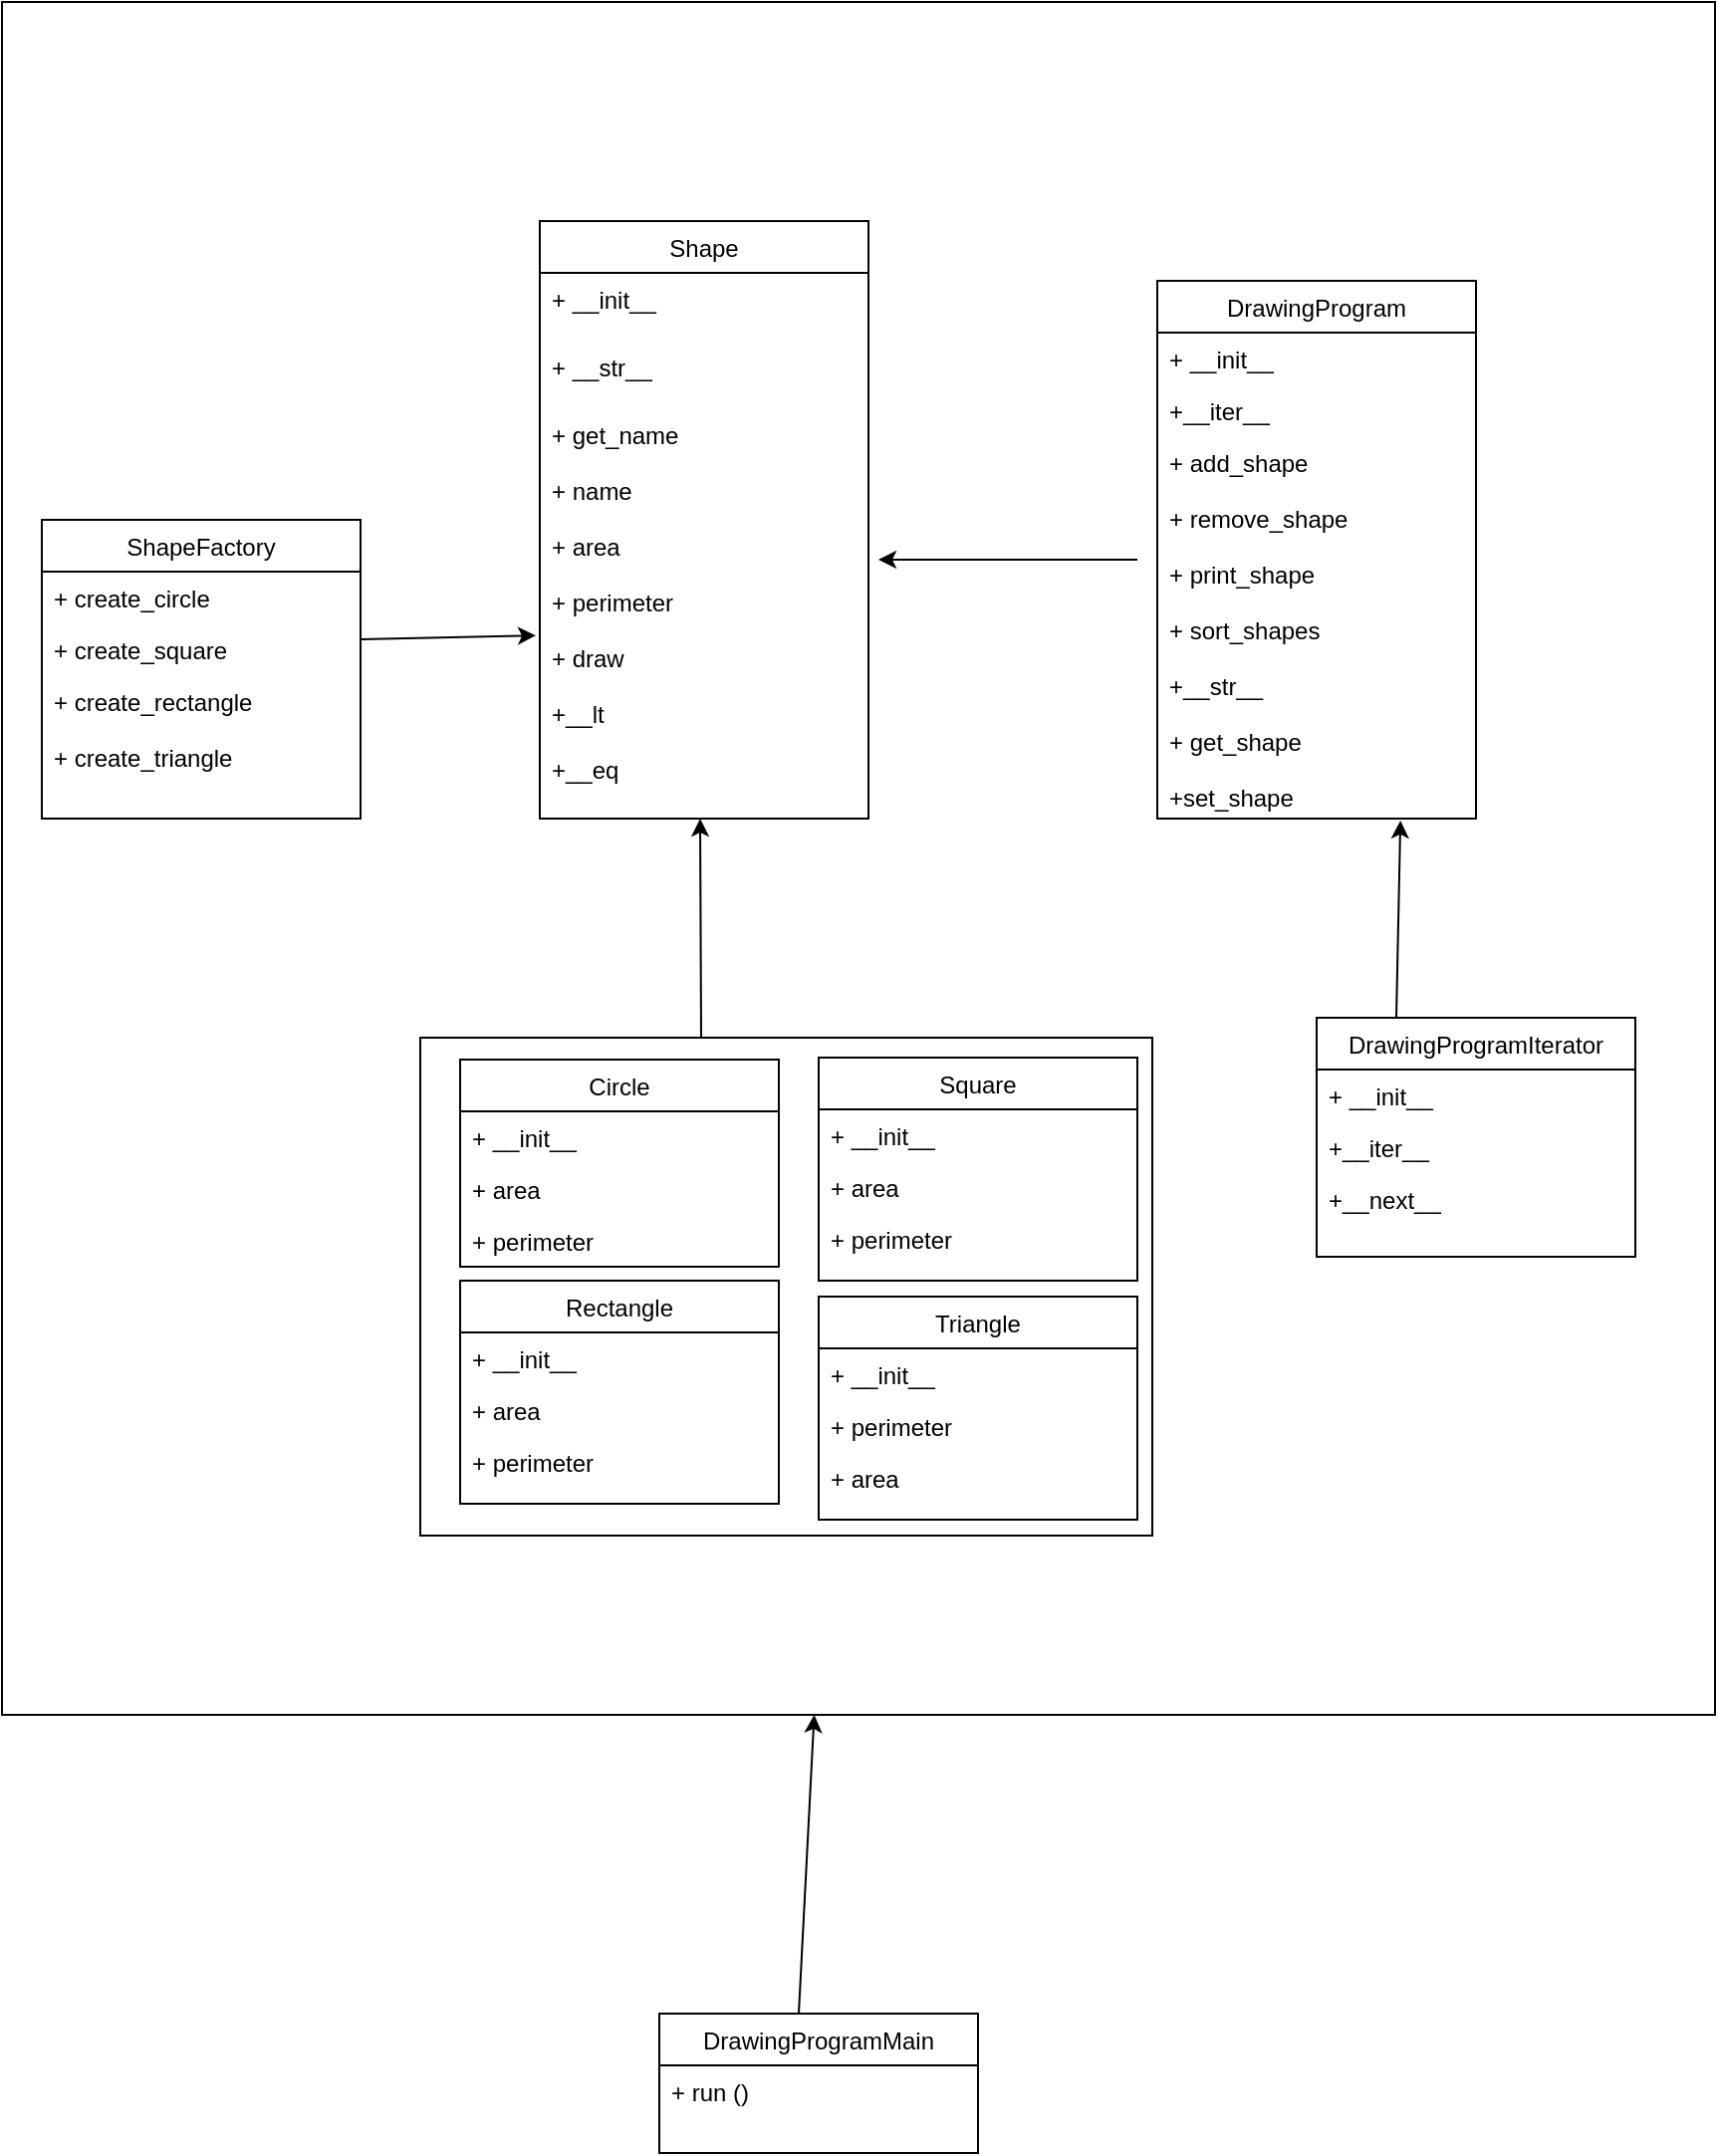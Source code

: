 <mxfile version="22.0.3" type="device">
  <diagram id="C5RBs43oDa-KdzZeNtuy" name="Page-1">
    <mxGraphModel dx="1434" dy="2490" grid="1" gridSize="10" guides="1" tooltips="1" connect="1" arrows="0" fold="1" page="1" pageScale="1" pageWidth="1169" pageHeight="1654" math="0" shadow="0">
      <root>
        <mxCell id="WIyWlLk6GJQsqaUBKTNV-0" />
        <mxCell id="WIyWlLk6GJQsqaUBKTNV-1" parent="WIyWlLk6GJQsqaUBKTNV-0" />
        <mxCell id="DkrxSXts8-9RjLtcu80u-62" value="" style="whiteSpace=wrap;html=1;aspect=fixed;" vertex="1" parent="WIyWlLk6GJQsqaUBKTNV-1">
          <mxGeometry x="90" y="-50" width="860" height="860" as="geometry" />
        </mxCell>
        <mxCell id="DkrxSXts8-9RjLtcu80u-30" value="" style="rounded=0;whiteSpace=wrap;html=1;" vertex="1" parent="WIyWlLk6GJQsqaUBKTNV-1">
          <mxGeometry x="300" y="470" width="367.5" height="250" as="geometry" />
        </mxCell>
        <mxCell id="DkrxSXts8-9RjLtcu80u-0" value="Rectangle" style="swimlane;fontStyle=0;align=center;verticalAlign=top;childLayout=stackLayout;horizontal=1;startSize=26;horizontalStack=0;resizeParent=1;resizeLast=0;collapsible=1;marginBottom=0;rounded=0;shadow=0;strokeWidth=1;" vertex="1" parent="WIyWlLk6GJQsqaUBKTNV-1">
          <mxGeometry x="320" y="592" width="160" height="112" as="geometry">
            <mxRectangle x="230" y="140" width="160" height="26" as="alternateBounds" />
          </mxGeometry>
        </mxCell>
        <mxCell id="DkrxSXts8-9RjLtcu80u-1" value="+ __init__" style="text;align=left;verticalAlign=top;spacingLeft=4;spacingRight=4;overflow=hidden;rotatable=0;points=[[0,0.5],[1,0.5]];portConstraint=eastwest;" vertex="1" parent="DkrxSXts8-9RjLtcu80u-0">
          <mxGeometry y="26" width="160" height="26" as="geometry" />
        </mxCell>
        <mxCell id="DkrxSXts8-9RjLtcu80u-2" value="+ area" style="text;align=left;verticalAlign=top;spacingLeft=4;spacingRight=4;overflow=hidden;rotatable=0;points=[[0,0.5],[1,0.5]];portConstraint=eastwest;rounded=0;shadow=0;html=0;" vertex="1" parent="DkrxSXts8-9RjLtcu80u-0">
          <mxGeometry y="52" width="160" height="26" as="geometry" />
        </mxCell>
        <mxCell id="DkrxSXts8-9RjLtcu80u-3" value="+ perimeter" style="text;align=left;verticalAlign=top;spacingLeft=4;spacingRight=4;overflow=hidden;rotatable=0;points=[[0,0.5],[1,0.5]];portConstraint=eastwest;rounded=0;shadow=0;html=0;" vertex="1" parent="DkrxSXts8-9RjLtcu80u-0">
          <mxGeometry y="78" width="160" height="26" as="geometry" />
        </mxCell>
        <mxCell id="DkrxSXts8-9RjLtcu80u-4" value="Triangle" style="swimlane;fontStyle=0;align=center;verticalAlign=top;childLayout=stackLayout;horizontal=1;startSize=26;horizontalStack=0;resizeParent=1;resizeLast=0;collapsible=1;marginBottom=0;rounded=0;shadow=0;strokeWidth=1;" vertex="1" parent="WIyWlLk6GJQsqaUBKTNV-1">
          <mxGeometry x="500" y="600" width="160" height="112" as="geometry">
            <mxRectangle x="230" y="140" width="160" height="26" as="alternateBounds" />
          </mxGeometry>
        </mxCell>
        <mxCell id="DkrxSXts8-9RjLtcu80u-5" value="+ __init__" style="text;align=left;verticalAlign=top;spacingLeft=4;spacingRight=4;overflow=hidden;rotatable=0;points=[[0,0.5],[1,0.5]];portConstraint=eastwest;" vertex="1" parent="DkrxSXts8-9RjLtcu80u-4">
          <mxGeometry y="26" width="160" height="26" as="geometry" />
        </mxCell>
        <mxCell id="DkrxSXts8-9RjLtcu80u-7" value="+ perimeter" style="text;align=left;verticalAlign=top;spacingLeft=4;spacingRight=4;overflow=hidden;rotatable=0;points=[[0,0.5],[1,0.5]];portConstraint=eastwest;rounded=0;shadow=0;html=0;" vertex="1" parent="DkrxSXts8-9RjLtcu80u-4">
          <mxGeometry y="52" width="160" height="26" as="geometry" />
        </mxCell>
        <mxCell id="DkrxSXts8-9RjLtcu80u-6" value="+ area" style="text;align=left;verticalAlign=top;spacingLeft=4;spacingRight=4;overflow=hidden;rotatable=0;points=[[0,0.5],[1,0.5]];portConstraint=eastwest;rounded=0;shadow=0;html=0;" vertex="1" parent="DkrxSXts8-9RjLtcu80u-4">
          <mxGeometry y="78" width="160" height="26" as="geometry" />
        </mxCell>
        <mxCell id="DkrxSXts8-9RjLtcu80u-8" value="Square" style="swimlane;fontStyle=0;align=center;verticalAlign=top;childLayout=stackLayout;horizontal=1;startSize=26;horizontalStack=0;resizeParent=1;resizeLast=0;collapsible=1;marginBottom=0;rounded=0;shadow=0;strokeWidth=1;" vertex="1" parent="WIyWlLk6GJQsqaUBKTNV-1">
          <mxGeometry x="500" y="480" width="160" height="112" as="geometry">
            <mxRectangle x="230" y="140" width="160" height="26" as="alternateBounds" />
          </mxGeometry>
        </mxCell>
        <mxCell id="DkrxSXts8-9RjLtcu80u-9" value="+ __init__" style="text;align=left;verticalAlign=top;spacingLeft=4;spacingRight=4;overflow=hidden;rotatable=0;points=[[0,0.5],[1,0.5]];portConstraint=eastwest;" vertex="1" parent="DkrxSXts8-9RjLtcu80u-8">
          <mxGeometry y="26" width="160" height="26" as="geometry" />
        </mxCell>
        <mxCell id="DkrxSXts8-9RjLtcu80u-10" value="+ area" style="text;align=left;verticalAlign=top;spacingLeft=4;spacingRight=4;overflow=hidden;rotatable=0;points=[[0,0.5],[1,0.5]];portConstraint=eastwest;rounded=0;shadow=0;html=0;" vertex="1" parent="DkrxSXts8-9RjLtcu80u-8">
          <mxGeometry y="52" width="160" height="26" as="geometry" />
        </mxCell>
        <mxCell id="DkrxSXts8-9RjLtcu80u-11" value="+ perimeter" style="text;align=left;verticalAlign=top;spacingLeft=4;spacingRight=4;overflow=hidden;rotatable=0;points=[[0,0.5],[1,0.5]];portConstraint=eastwest;rounded=0;shadow=0;html=0;" vertex="1" parent="DkrxSXts8-9RjLtcu80u-8">
          <mxGeometry y="78" width="160" height="26" as="geometry" />
        </mxCell>
        <mxCell id="DkrxSXts8-9RjLtcu80u-20" value="" style="endArrow=classic;html=1;rounded=0;" edge="1" parent="WIyWlLk6GJQsqaUBKTNV-1">
          <mxGeometry width="50" height="50" relative="1" as="geometry">
            <mxPoint x="441" y="470" as="sourcePoint" />
            <mxPoint x="440.5" y="360" as="targetPoint" />
          </mxGeometry>
        </mxCell>
        <mxCell id="DkrxSXts8-9RjLtcu80u-21" value="Shape" style="swimlane;fontStyle=0;align=center;verticalAlign=top;childLayout=stackLayout;horizontal=1;startSize=26;horizontalStack=0;resizeParent=1;resizeLast=0;collapsible=1;marginBottom=0;rounded=0;shadow=0;strokeWidth=1;" vertex="1" parent="WIyWlLk6GJQsqaUBKTNV-1">
          <mxGeometry x="360" y="60" width="165" height="300" as="geometry">
            <mxRectangle x="230" y="140" width="160" height="26" as="alternateBounds" />
          </mxGeometry>
        </mxCell>
        <mxCell id="DkrxSXts8-9RjLtcu80u-22" value="+ __init__" style="text;align=left;verticalAlign=top;spacingLeft=4;spacingRight=4;overflow=hidden;rotatable=0;points=[[0,0.5],[1,0.5]];portConstraint=eastwest;" vertex="1" parent="DkrxSXts8-9RjLtcu80u-21">
          <mxGeometry y="26" width="165" height="34" as="geometry" />
        </mxCell>
        <mxCell id="DkrxSXts8-9RjLtcu80u-23" value="+ __str__" style="text;align=left;verticalAlign=top;spacingLeft=4;spacingRight=4;overflow=hidden;rotatable=0;points=[[0,0.5],[1,0.5]];portConstraint=eastwest;rounded=0;shadow=0;html=0;" vertex="1" parent="DkrxSXts8-9RjLtcu80u-21">
          <mxGeometry y="60" width="165" height="34" as="geometry" />
        </mxCell>
        <mxCell id="DkrxSXts8-9RjLtcu80u-24" value="+ get_name&#xa;&#xa;+ name&#xa;&#xa;+ area&#xa;&#xa;+ perimeter&#xa;&#xa;+ draw&#xa;&#xa;+__lt&#xa;&#xa;+__eq&#xa;&#xa;&#xa;&#xa;" style="text;align=left;verticalAlign=top;spacingLeft=4;spacingRight=4;overflow=hidden;rotatable=0;points=[[0,0.5],[1,0.5]];portConstraint=eastwest;rounded=0;shadow=0;html=0;" vertex="1" parent="DkrxSXts8-9RjLtcu80u-21">
          <mxGeometry y="94" width="165" height="196" as="geometry" />
        </mxCell>
        <mxCell id="DkrxSXts8-9RjLtcu80u-36" value="ShapeFactory" style="swimlane;fontStyle=0;align=center;verticalAlign=top;childLayout=stackLayout;horizontal=1;startSize=26;horizontalStack=0;resizeParent=1;resizeLast=0;collapsible=1;marginBottom=0;rounded=0;shadow=0;strokeWidth=1;" vertex="1" parent="WIyWlLk6GJQsqaUBKTNV-1">
          <mxGeometry x="110" y="210" width="160" height="150" as="geometry">
            <mxRectangle x="230" y="140" width="160" height="26" as="alternateBounds" />
          </mxGeometry>
        </mxCell>
        <mxCell id="DkrxSXts8-9RjLtcu80u-37" value="+ create_circle" style="text;align=left;verticalAlign=top;spacingLeft=4;spacingRight=4;overflow=hidden;rotatable=0;points=[[0,0.5],[1,0.5]];portConstraint=eastwest;" vertex="1" parent="DkrxSXts8-9RjLtcu80u-36">
          <mxGeometry y="26" width="160" height="26" as="geometry" />
        </mxCell>
        <mxCell id="DkrxSXts8-9RjLtcu80u-38" value="+ create_square" style="text;align=left;verticalAlign=top;spacingLeft=4;spacingRight=4;overflow=hidden;rotatable=0;points=[[0,0.5],[1,0.5]];portConstraint=eastwest;rounded=0;shadow=0;html=0;" vertex="1" parent="DkrxSXts8-9RjLtcu80u-36">
          <mxGeometry y="52" width="160" height="26" as="geometry" />
        </mxCell>
        <mxCell id="DkrxSXts8-9RjLtcu80u-39" value="+ create_rectangle&#xa;&#xa;+ create_triangle" style="text;align=left;verticalAlign=top;spacingLeft=4;spacingRight=4;overflow=hidden;rotatable=0;points=[[0,0.5],[1,0.5]];portConstraint=eastwest;rounded=0;shadow=0;html=0;" vertex="1" parent="DkrxSXts8-9RjLtcu80u-36">
          <mxGeometry y="78" width="160" height="62" as="geometry" />
        </mxCell>
        <mxCell id="zkfFHV4jXpPFQw0GAbJ--0" value="Circle" style="swimlane;fontStyle=0;align=center;verticalAlign=top;childLayout=stackLayout;horizontal=1;startSize=26;horizontalStack=0;resizeParent=1;resizeLast=0;collapsible=1;marginBottom=0;rounded=0;shadow=0;strokeWidth=1;" parent="WIyWlLk6GJQsqaUBKTNV-1" vertex="1">
          <mxGeometry x="320" y="481" width="160" height="104" as="geometry">
            <mxRectangle x="230" y="140" width="160" height="26" as="alternateBounds" />
          </mxGeometry>
        </mxCell>
        <mxCell id="zkfFHV4jXpPFQw0GAbJ--1" value="+ __init__" style="text;align=left;verticalAlign=top;spacingLeft=4;spacingRight=4;overflow=hidden;rotatable=0;points=[[0,0.5],[1,0.5]];portConstraint=eastwest;" parent="zkfFHV4jXpPFQw0GAbJ--0" vertex="1">
          <mxGeometry y="26" width="160" height="26" as="geometry" />
        </mxCell>
        <mxCell id="zkfFHV4jXpPFQw0GAbJ--2" value="+ area" style="text;align=left;verticalAlign=top;spacingLeft=4;spacingRight=4;overflow=hidden;rotatable=0;points=[[0,0.5],[1,0.5]];portConstraint=eastwest;rounded=0;shadow=0;html=0;" parent="zkfFHV4jXpPFQw0GAbJ--0" vertex="1">
          <mxGeometry y="52" width="160" height="26" as="geometry" />
        </mxCell>
        <mxCell id="zkfFHV4jXpPFQw0GAbJ--3" value="+ perimeter" style="text;align=left;verticalAlign=top;spacingLeft=4;spacingRight=4;overflow=hidden;rotatable=0;points=[[0,0.5],[1,0.5]];portConstraint=eastwest;rounded=0;shadow=0;html=0;" parent="zkfFHV4jXpPFQw0GAbJ--0" vertex="1">
          <mxGeometry y="78" width="160" height="26" as="geometry" />
        </mxCell>
        <mxCell id="DkrxSXts8-9RjLtcu80u-44" value="" style="endArrow=classic;html=1;rounded=0;entryX=-0.012;entryY=0.582;entryDx=0;entryDy=0;entryPerimeter=0;" edge="1" parent="WIyWlLk6GJQsqaUBKTNV-1" target="DkrxSXts8-9RjLtcu80u-24">
          <mxGeometry width="50" height="50" relative="1" as="geometry">
            <mxPoint x="270" y="270" as="sourcePoint" />
            <mxPoint x="320" y="220" as="targetPoint" />
          </mxGeometry>
        </mxCell>
        <mxCell id="DkrxSXts8-9RjLtcu80u-46" value="DrawingProgram" style="swimlane;fontStyle=0;align=center;verticalAlign=top;childLayout=stackLayout;horizontal=1;startSize=26;horizontalStack=0;resizeParent=1;resizeLast=0;collapsible=1;marginBottom=0;rounded=0;shadow=0;strokeWidth=1;" vertex="1" parent="WIyWlLk6GJQsqaUBKTNV-1">
          <mxGeometry x="670" y="90" width="160" height="270" as="geometry">
            <mxRectangle x="230" y="140" width="160" height="26" as="alternateBounds" />
          </mxGeometry>
        </mxCell>
        <mxCell id="DkrxSXts8-9RjLtcu80u-47" value="+ __init__" style="text;align=left;verticalAlign=top;spacingLeft=4;spacingRight=4;overflow=hidden;rotatable=0;points=[[0,0.5],[1,0.5]];portConstraint=eastwest;" vertex="1" parent="DkrxSXts8-9RjLtcu80u-46">
          <mxGeometry y="26" width="160" height="26" as="geometry" />
        </mxCell>
        <mxCell id="DkrxSXts8-9RjLtcu80u-48" value="+__iter__" style="text;align=left;verticalAlign=top;spacingLeft=4;spacingRight=4;overflow=hidden;rotatable=0;points=[[0,0.5],[1,0.5]];portConstraint=eastwest;rounded=0;shadow=0;html=0;" vertex="1" parent="DkrxSXts8-9RjLtcu80u-46">
          <mxGeometry y="52" width="160" height="26" as="geometry" />
        </mxCell>
        <mxCell id="DkrxSXts8-9RjLtcu80u-49" value="+ add_shape&#xa;&#xa;+ remove_shape&#xa;&#xa;+ print_shape&#xa;&#xa;+ sort_shapes&#xa;&#xa;+__str__&#xa;&#xa;+ get_shape&#xa;&#xa;+set_shape&#xa;&#xa;&#xa;" style="text;align=left;verticalAlign=top;spacingLeft=4;spacingRight=4;overflow=hidden;rotatable=0;points=[[0,0.5],[1,0.5]];portConstraint=eastwest;rounded=0;shadow=0;html=0;" vertex="1" parent="DkrxSXts8-9RjLtcu80u-46">
          <mxGeometry y="78" width="160" height="192" as="geometry" />
        </mxCell>
        <mxCell id="DkrxSXts8-9RjLtcu80u-50" value="DrawingProgramIterator" style="swimlane;fontStyle=0;align=center;verticalAlign=top;childLayout=stackLayout;horizontal=1;startSize=26;horizontalStack=0;resizeParent=1;resizeLast=0;collapsible=1;marginBottom=0;rounded=0;shadow=0;strokeWidth=1;" vertex="1" parent="WIyWlLk6GJQsqaUBKTNV-1">
          <mxGeometry x="750" y="460" width="160" height="120" as="geometry">
            <mxRectangle x="230" y="140" width="160" height="26" as="alternateBounds" />
          </mxGeometry>
        </mxCell>
        <mxCell id="DkrxSXts8-9RjLtcu80u-51" value="+ __init__" style="text;align=left;verticalAlign=top;spacingLeft=4;spacingRight=4;overflow=hidden;rotatable=0;points=[[0,0.5],[1,0.5]];portConstraint=eastwest;" vertex="1" parent="DkrxSXts8-9RjLtcu80u-50">
          <mxGeometry y="26" width="160" height="26" as="geometry" />
        </mxCell>
        <mxCell id="DkrxSXts8-9RjLtcu80u-52" value="+__iter__" style="text;align=left;verticalAlign=top;spacingLeft=4;spacingRight=4;overflow=hidden;rotatable=0;points=[[0,0.5],[1,0.5]];portConstraint=eastwest;rounded=0;shadow=0;html=0;" vertex="1" parent="DkrxSXts8-9RjLtcu80u-50">
          <mxGeometry y="52" width="160" height="26" as="geometry" />
        </mxCell>
        <mxCell id="DkrxSXts8-9RjLtcu80u-54" value="+__next__" style="text;align=left;verticalAlign=top;spacingLeft=4;spacingRight=4;overflow=hidden;rotatable=0;points=[[0,0.5],[1,0.5]];portConstraint=eastwest;rounded=0;shadow=0;html=0;" vertex="1" parent="DkrxSXts8-9RjLtcu80u-50">
          <mxGeometry y="78" width="160" height="26" as="geometry" />
        </mxCell>
        <mxCell id="DkrxSXts8-9RjLtcu80u-55" value="DrawingProgramMain" style="swimlane;fontStyle=0;align=center;verticalAlign=top;childLayout=stackLayout;horizontal=1;startSize=26;horizontalStack=0;resizeParent=1;resizeLast=0;collapsible=1;marginBottom=0;rounded=0;shadow=0;strokeWidth=1;" vertex="1" parent="WIyWlLk6GJQsqaUBKTNV-1">
          <mxGeometry x="420" y="960" width="160" height="70" as="geometry">
            <mxRectangle x="230" y="140" width="160" height="26" as="alternateBounds" />
          </mxGeometry>
        </mxCell>
        <mxCell id="DkrxSXts8-9RjLtcu80u-56" value="+ run ()" style="text;align=left;verticalAlign=top;spacingLeft=4;spacingRight=4;overflow=hidden;rotatable=0;points=[[0,0.5],[1,0.5]];portConstraint=eastwest;" vertex="1" parent="DkrxSXts8-9RjLtcu80u-55">
          <mxGeometry y="26" width="160" height="26" as="geometry" />
        </mxCell>
        <mxCell id="DkrxSXts8-9RjLtcu80u-60" value="" style="endArrow=classic;html=1;rounded=0;" edge="1" parent="WIyWlLk6GJQsqaUBKTNV-1">
          <mxGeometry width="50" height="50" relative="1" as="geometry">
            <mxPoint x="660" y="230" as="sourcePoint" />
            <mxPoint x="530" y="230" as="targetPoint" />
          </mxGeometry>
        </mxCell>
        <mxCell id="DkrxSXts8-9RjLtcu80u-61" value="" style="endArrow=classic;html=1;rounded=0;entryX=0.763;entryY=1.005;entryDx=0;entryDy=0;entryPerimeter=0;" edge="1" parent="WIyWlLk6GJQsqaUBKTNV-1" target="DkrxSXts8-9RjLtcu80u-49">
          <mxGeometry width="50" height="50" relative="1" as="geometry">
            <mxPoint x="790" y="460" as="sourcePoint" />
            <mxPoint x="840" y="410" as="targetPoint" />
          </mxGeometry>
        </mxCell>
        <mxCell id="DkrxSXts8-9RjLtcu80u-63" value="" style="endArrow=classic;html=1;rounded=0;" edge="1" parent="WIyWlLk6GJQsqaUBKTNV-1" target="DkrxSXts8-9RjLtcu80u-62">
          <mxGeometry width="50" height="50" relative="1" as="geometry">
            <mxPoint x="490" y="960" as="sourcePoint" />
            <mxPoint x="490" y="860" as="targetPoint" />
          </mxGeometry>
        </mxCell>
      </root>
    </mxGraphModel>
  </diagram>
</mxfile>
